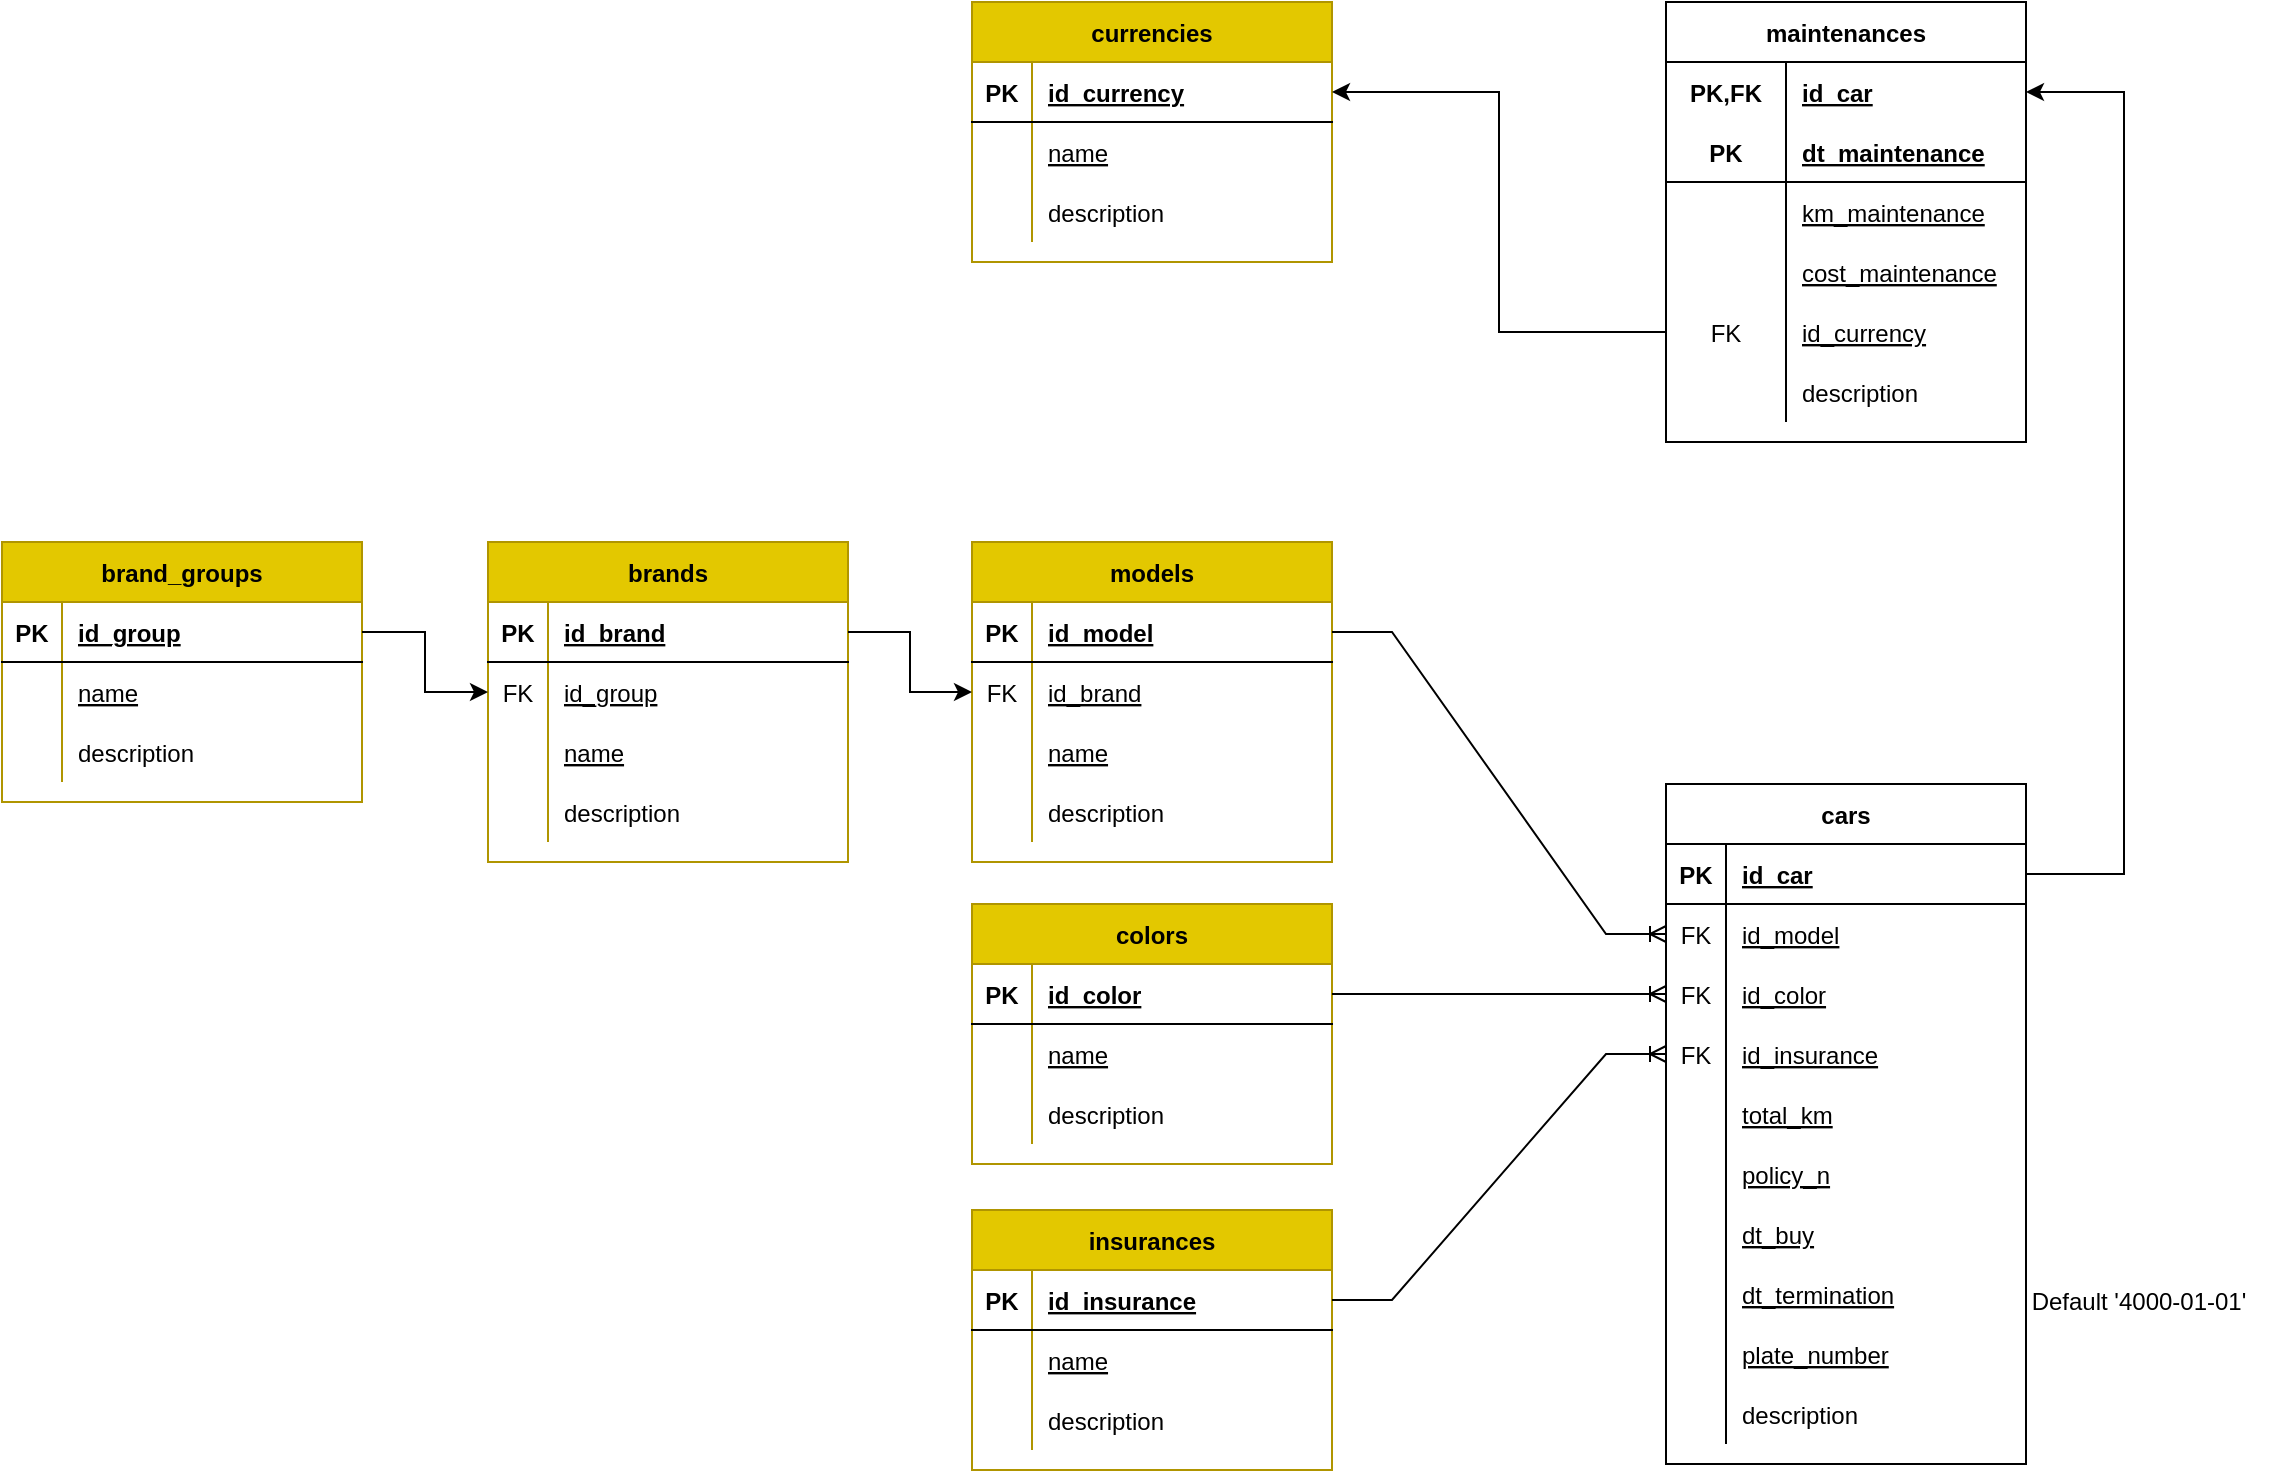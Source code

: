 <mxfile version="20.2.3" type="device"><diagram id="4A7PGfwTbkEQaKWBsUVO" name="Modelo"><mxGraphModel dx="1673" dy="1008" grid="0" gridSize="10" guides="1" tooltips="1" connect="1" arrows="1" fold="1" page="1" pageScale="1" pageWidth="1169" pageHeight="827" math="0" shadow="0"><root><mxCell id="0"/><mxCell id="1" parent="0"/><mxCell id="sowOtzahWn1_wITv8mcW-1" value="cars" style="shape=table;startSize=30;container=1;collapsible=1;childLayout=tableLayout;fixedRows=1;rowLines=0;fontStyle=1;align=center;resizeLast=1;" parent="1" vertex="1"><mxGeometry x="853" y="457" width="180" height="340" as="geometry"/></mxCell><mxCell id="sowOtzahWn1_wITv8mcW-2" value="" style="shape=tableRow;horizontal=0;startSize=0;swimlaneHead=0;swimlaneBody=0;fillColor=none;collapsible=0;dropTarget=0;points=[[0,0.5],[1,0.5]];portConstraint=eastwest;top=0;left=0;right=0;bottom=1;" parent="sowOtzahWn1_wITv8mcW-1" vertex="1"><mxGeometry y="30" width="180" height="30" as="geometry"/></mxCell><mxCell id="sowOtzahWn1_wITv8mcW-3" value="PK" style="shape=partialRectangle;connectable=0;fillColor=none;top=0;left=0;bottom=0;right=0;fontStyle=1;overflow=hidden;" parent="sowOtzahWn1_wITv8mcW-2" vertex="1"><mxGeometry width="30" height="30" as="geometry"><mxRectangle width="30" height="30" as="alternateBounds"/></mxGeometry></mxCell><mxCell id="sowOtzahWn1_wITv8mcW-4" value="id_car" style="shape=partialRectangle;connectable=0;fillColor=none;top=0;left=0;bottom=0;right=0;align=left;spacingLeft=6;fontStyle=5;overflow=hidden;" parent="sowOtzahWn1_wITv8mcW-2" vertex="1"><mxGeometry x="30" width="150" height="30" as="geometry"><mxRectangle width="150" height="30" as="alternateBounds"/></mxGeometry></mxCell><mxCell id="sowOtzahWn1_wITv8mcW-5" value="" style="shape=tableRow;horizontal=0;startSize=0;swimlaneHead=0;swimlaneBody=0;fillColor=none;collapsible=0;dropTarget=0;points=[[0,0.5],[1,0.5]];portConstraint=eastwest;top=0;left=0;right=0;bottom=0;" parent="sowOtzahWn1_wITv8mcW-1" vertex="1"><mxGeometry y="60" width="180" height="30" as="geometry"/></mxCell><mxCell id="sowOtzahWn1_wITv8mcW-6" value="FK" style="shape=partialRectangle;connectable=0;fillColor=none;top=0;left=0;bottom=0;right=0;editable=1;overflow=hidden;" parent="sowOtzahWn1_wITv8mcW-5" vertex="1"><mxGeometry width="30" height="30" as="geometry"><mxRectangle width="30" height="30" as="alternateBounds"/></mxGeometry></mxCell><mxCell id="sowOtzahWn1_wITv8mcW-7" value="id_model" style="shape=partialRectangle;connectable=0;fillColor=none;top=0;left=0;bottom=0;right=0;align=left;spacingLeft=6;overflow=hidden;fontStyle=4" parent="sowOtzahWn1_wITv8mcW-5" vertex="1"><mxGeometry x="30" width="150" height="30" as="geometry"><mxRectangle width="150" height="30" as="alternateBounds"/></mxGeometry></mxCell><mxCell id="sowOtzahWn1_wITv8mcW-14" value="" style="shape=tableRow;horizontal=0;startSize=0;swimlaneHead=0;swimlaneBody=0;fillColor=none;collapsible=0;dropTarget=0;points=[[0,0.5],[1,0.5]];portConstraint=eastwest;top=0;left=0;right=0;bottom=0;" parent="sowOtzahWn1_wITv8mcW-1" vertex="1"><mxGeometry y="90" width="180" height="30" as="geometry"/></mxCell><mxCell id="sowOtzahWn1_wITv8mcW-15" value="FK" style="shape=partialRectangle;connectable=0;fillColor=none;top=0;left=0;bottom=0;right=0;editable=1;overflow=hidden;" parent="sowOtzahWn1_wITv8mcW-14" vertex="1"><mxGeometry width="30" height="30" as="geometry"><mxRectangle width="30" height="30" as="alternateBounds"/></mxGeometry></mxCell><mxCell id="sowOtzahWn1_wITv8mcW-16" value="id_color" style="shape=partialRectangle;connectable=0;fillColor=none;top=0;left=0;bottom=0;right=0;align=left;spacingLeft=6;overflow=hidden;fontStyle=4" parent="sowOtzahWn1_wITv8mcW-14" vertex="1"><mxGeometry x="30" width="150" height="30" as="geometry"><mxRectangle width="150" height="30" as="alternateBounds"/></mxGeometry></mxCell><mxCell id="sowOtzahWn1_wITv8mcW-17" value="" style="shape=tableRow;horizontal=0;startSize=0;swimlaneHead=0;swimlaneBody=0;fillColor=none;collapsible=0;dropTarget=0;points=[[0,0.5],[1,0.5]];portConstraint=eastwest;top=0;left=0;right=0;bottom=0;" parent="sowOtzahWn1_wITv8mcW-1" vertex="1"><mxGeometry y="120" width="180" height="30" as="geometry"/></mxCell><mxCell id="sowOtzahWn1_wITv8mcW-18" value="FK" style="shape=partialRectangle;connectable=0;fillColor=none;top=0;left=0;bottom=0;right=0;editable=1;overflow=hidden;" parent="sowOtzahWn1_wITv8mcW-17" vertex="1"><mxGeometry width="30" height="30" as="geometry"><mxRectangle width="30" height="30" as="alternateBounds"/></mxGeometry></mxCell><mxCell id="sowOtzahWn1_wITv8mcW-19" value="id_insurance" style="shape=partialRectangle;connectable=0;fillColor=none;top=0;left=0;bottom=0;right=0;align=left;spacingLeft=6;overflow=hidden;fontStyle=4" parent="sowOtzahWn1_wITv8mcW-17" vertex="1"><mxGeometry x="30" width="150" height="30" as="geometry"><mxRectangle width="150" height="30" as="alternateBounds"/></mxGeometry></mxCell><mxCell id="sowOtzahWn1_wITv8mcW-20" value="" style="shape=tableRow;horizontal=0;startSize=0;swimlaneHead=0;swimlaneBody=0;fillColor=none;collapsible=0;dropTarget=0;points=[[0,0.5],[1,0.5]];portConstraint=eastwest;top=0;left=0;right=0;bottom=0;" parent="sowOtzahWn1_wITv8mcW-1" vertex="1"><mxGeometry y="150" width="180" height="30" as="geometry"/></mxCell><mxCell id="sowOtzahWn1_wITv8mcW-21" value="" style="shape=partialRectangle;connectable=0;fillColor=none;top=0;left=0;bottom=0;right=0;editable=1;overflow=hidden;" parent="sowOtzahWn1_wITv8mcW-20" vertex="1"><mxGeometry width="30" height="30" as="geometry"><mxRectangle width="30" height="30" as="alternateBounds"/></mxGeometry></mxCell><mxCell id="sowOtzahWn1_wITv8mcW-22" value="total_km" style="shape=partialRectangle;connectable=0;fillColor=none;top=0;left=0;bottom=0;right=0;align=left;spacingLeft=6;overflow=hidden;fontStyle=4" parent="sowOtzahWn1_wITv8mcW-20" vertex="1"><mxGeometry x="30" width="150" height="30" as="geometry"><mxRectangle width="150" height="30" as="alternateBounds"/></mxGeometry></mxCell><mxCell id="sowOtzahWn1_wITv8mcW-23" value="" style="shape=tableRow;horizontal=0;startSize=0;swimlaneHead=0;swimlaneBody=0;fillColor=none;collapsible=0;dropTarget=0;points=[[0,0.5],[1,0.5]];portConstraint=eastwest;top=0;left=0;right=0;bottom=0;" parent="sowOtzahWn1_wITv8mcW-1" vertex="1"><mxGeometry y="180" width="180" height="30" as="geometry"/></mxCell><mxCell id="sowOtzahWn1_wITv8mcW-24" value="" style="shape=partialRectangle;connectable=0;fillColor=none;top=0;left=0;bottom=0;right=0;editable=1;overflow=hidden;" parent="sowOtzahWn1_wITv8mcW-23" vertex="1"><mxGeometry width="30" height="30" as="geometry"><mxRectangle width="30" height="30" as="alternateBounds"/></mxGeometry></mxCell><mxCell id="sowOtzahWn1_wITv8mcW-25" value="policy_n" style="shape=partialRectangle;connectable=0;fillColor=none;top=0;left=0;bottom=0;right=0;align=left;spacingLeft=6;overflow=hidden;fontStyle=4" parent="sowOtzahWn1_wITv8mcW-23" vertex="1"><mxGeometry x="30" width="150" height="30" as="geometry"><mxRectangle width="150" height="30" as="alternateBounds"/></mxGeometry></mxCell><mxCell id="sowOtzahWn1_wITv8mcW-26" value="" style="shape=tableRow;horizontal=0;startSize=0;swimlaneHead=0;swimlaneBody=0;fillColor=none;collapsible=0;dropTarget=0;points=[[0,0.5],[1,0.5]];portConstraint=eastwest;top=0;left=0;right=0;bottom=0;" parent="sowOtzahWn1_wITv8mcW-1" vertex="1"><mxGeometry y="210" width="180" height="30" as="geometry"/></mxCell><mxCell id="sowOtzahWn1_wITv8mcW-27" value="" style="shape=partialRectangle;connectable=0;fillColor=none;top=0;left=0;bottom=0;right=0;editable=1;overflow=hidden;" parent="sowOtzahWn1_wITv8mcW-26" vertex="1"><mxGeometry width="30" height="30" as="geometry"><mxRectangle width="30" height="30" as="alternateBounds"/></mxGeometry></mxCell><mxCell id="sowOtzahWn1_wITv8mcW-28" value="dt_buy" style="shape=partialRectangle;connectable=0;fillColor=none;top=0;left=0;bottom=0;right=0;align=left;spacingLeft=6;overflow=hidden;fontStyle=4" parent="sowOtzahWn1_wITv8mcW-26" vertex="1"><mxGeometry x="30" width="150" height="30" as="geometry"><mxRectangle width="150" height="30" as="alternateBounds"/></mxGeometry></mxCell><mxCell id="YdegD7VFTpgvnM3JwXAR-11" value="" style="shape=tableRow;horizontal=0;startSize=0;swimlaneHead=0;swimlaneBody=0;fillColor=none;collapsible=0;dropTarget=0;points=[[0,0.5],[1,0.5]];portConstraint=eastwest;top=0;left=0;right=0;bottom=0;" parent="sowOtzahWn1_wITv8mcW-1" vertex="1"><mxGeometry y="240" width="180" height="30" as="geometry"/></mxCell><mxCell id="YdegD7VFTpgvnM3JwXAR-12" value="" style="shape=partialRectangle;connectable=0;fillColor=none;top=0;left=0;bottom=0;right=0;editable=1;overflow=hidden;" parent="YdegD7VFTpgvnM3JwXAR-11" vertex="1"><mxGeometry width="30" height="30" as="geometry"><mxRectangle width="30" height="30" as="alternateBounds"/></mxGeometry></mxCell><mxCell id="YdegD7VFTpgvnM3JwXAR-13" value="dt_termination" style="shape=partialRectangle;connectable=0;fillColor=none;top=0;left=0;bottom=0;right=0;align=left;spacingLeft=6;overflow=hidden;fontStyle=4" parent="YdegD7VFTpgvnM3JwXAR-11" vertex="1"><mxGeometry x="30" width="150" height="30" as="geometry"><mxRectangle width="150" height="30" as="alternateBounds"/></mxGeometry></mxCell><mxCell id="YdegD7VFTpgvnM3JwXAR-15" value="" style="shape=tableRow;horizontal=0;startSize=0;swimlaneHead=0;swimlaneBody=0;fillColor=none;collapsible=0;dropTarget=0;points=[[0,0.5],[1,0.5]];portConstraint=eastwest;top=0;left=0;right=0;bottom=0;" parent="sowOtzahWn1_wITv8mcW-1" vertex="1"><mxGeometry y="270" width="180" height="30" as="geometry"/></mxCell><mxCell id="YdegD7VFTpgvnM3JwXAR-16" value="" style="shape=partialRectangle;connectable=0;fillColor=none;top=0;left=0;bottom=0;right=0;editable=1;overflow=hidden;" parent="YdegD7VFTpgvnM3JwXAR-15" vertex="1"><mxGeometry width="30" height="30" as="geometry"><mxRectangle width="30" height="30" as="alternateBounds"/></mxGeometry></mxCell><mxCell id="YdegD7VFTpgvnM3JwXAR-17" value="plate_number" style="shape=partialRectangle;connectable=0;fillColor=none;top=0;left=0;bottom=0;right=0;align=left;spacingLeft=6;overflow=hidden;fontStyle=4" parent="YdegD7VFTpgvnM3JwXAR-15" vertex="1"><mxGeometry x="30" width="150" height="30" as="geometry"><mxRectangle width="150" height="30" as="alternateBounds"/></mxGeometry></mxCell><mxCell id="sowOtzahWn1_wITv8mcW-29" value="" style="shape=tableRow;horizontal=0;startSize=0;swimlaneHead=0;swimlaneBody=0;fillColor=none;collapsible=0;dropTarget=0;points=[[0,0.5],[1,0.5]];portConstraint=eastwest;top=0;left=0;right=0;bottom=0;" parent="sowOtzahWn1_wITv8mcW-1" vertex="1"><mxGeometry y="300" width="180" height="30" as="geometry"/></mxCell><mxCell id="sowOtzahWn1_wITv8mcW-30" value="" style="shape=partialRectangle;connectable=0;fillColor=none;top=0;left=0;bottom=0;right=0;editable=1;overflow=hidden;" parent="sowOtzahWn1_wITv8mcW-29" vertex="1"><mxGeometry width="30" height="30" as="geometry"><mxRectangle width="30" height="30" as="alternateBounds"/></mxGeometry></mxCell><mxCell id="sowOtzahWn1_wITv8mcW-31" value="description" style="shape=partialRectangle;connectable=0;fillColor=none;top=0;left=0;bottom=0;right=0;align=left;spacingLeft=6;overflow=hidden;fontStyle=0" parent="sowOtzahWn1_wITv8mcW-29" vertex="1"><mxGeometry x="30" width="150" height="30" as="geometry"><mxRectangle width="150" height="30" as="alternateBounds"/></mxGeometry></mxCell><mxCell id="sowOtzahWn1_wITv8mcW-32" value="models" style="shape=table;startSize=30;container=1;collapsible=1;childLayout=tableLayout;fixedRows=1;rowLines=0;fontStyle=1;align=center;resizeLast=1;fillColor=#e3c800;fontColor=#000000;strokeColor=#B09500;" parent="1" vertex="1"><mxGeometry x="506" y="336" width="180" height="160" as="geometry"/></mxCell><mxCell id="sowOtzahWn1_wITv8mcW-33" value="" style="shape=tableRow;horizontal=0;startSize=0;swimlaneHead=0;swimlaneBody=0;fillColor=none;collapsible=0;dropTarget=0;points=[[0,0.5],[1,0.5]];portConstraint=eastwest;top=0;left=0;right=0;bottom=1;" parent="sowOtzahWn1_wITv8mcW-32" vertex="1"><mxGeometry y="30" width="180" height="30" as="geometry"/></mxCell><mxCell id="sowOtzahWn1_wITv8mcW-34" value="PK" style="shape=partialRectangle;connectable=0;fillColor=none;top=0;left=0;bottom=0;right=0;fontStyle=1;overflow=hidden;" parent="sowOtzahWn1_wITv8mcW-33" vertex="1"><mxGeometry width="30" height="30" as="geometry"><mxRectangle width="30" height="30" as="alternateBounds"/></mxGeometry></mxCell><mxCell id="sowOtzahWn1_wITv8mcW-35" value="id_model" style="shape=partialRectangle;connectable=0;fillColor=none;top=0;left=0;bottom=0;right=0;align=left;spacingLeft=6;fontStyle=5;overflow=hidden;" parent="sowOtzahWn1_wITv8mcW-33" vertex="1"><mxGeometry x="30" width="150" height="30" as="geometry"><mxRectangle width="150" height="30" as="alternateBounds"/></mxGeometry></mxCell><mxCell id="sowOtzahWn1_wITv8mcW-36" value="" style="shape=tableRow;horizontal=0;startSize=0;swimlaneHead=0;swimlaneBody=0;fillColor=none;collapsible=0;dropTarget=0;points=[[0,0.5],[1,0.5]];portConstraint=eastwest;top=0;left=0;right=0;bottom=0;" parent="sowOtzahWn1_wITv8mcW-32" vertex="1"><mxGeometry y="60" width="180" height="30" as="geometry"/></mxCell><mxCell id="sowOtzahWn1_wITv8mcW-37" value="FK" style="shape=partialRectangle;connectable=0;fillColor=none;top=0;left=0;bottom=0;right=0;editable=1;overflow=hidden;" parent="sowOtzahWn1_wITv8mcW-36" vertex="1"><mxGeometry width="30" height="30" as="geometry"><mxRectangle width="30" height="30" as="alternateBounds"/></mxGeometry></mxCell><mxCell id="sowOtzahWn1_wITv8mcW-38" value="id_brand" style="shape=partialRectangle;connectable=0;fillColor=none;top=0;left=0;bottom=0;right=0;align=left;spacingLeft=6;overflow=hidden;fontStyle=4" parent="sowOtzahWn1_wITv8mcW-36" vertex="1"><mxGeometry x="30" width="150" height="30" as="geometry"><mxRectangle width="150" height="30" as="alternateBounds"/></mxGeometry></mxCell><mxCell id="sowOtzahWn1_wITv8mcW-118" value="" style="shape=tableRow;horizontal=0;startSize=0;swimlaneHead=0;swimlaneBody=0;fillColor=none;collapsible=0;dropTarget=0;points=[[0,0.5],[1,0.5]];portConstraint=eastwest;top=0;left=0;right=0;bottom=0;" parent="sowOtzahWn1_wITv8mcW-32" vertex="1"><mxGeometry y="90" width="180" height="30" as="geometry"/></mxCell><mxCell id="sowOtzahWn1_wITv8mcW-119" value="" style="shape=partialRectangle;connectable=0;fillColor=none;top=0;left=0;bottom=0;right=0;editable=1;overflow=hidden;" parent="sowOtzahWn1_wITv8mcW-118" vertex="1"><mxGeometry width="30" height="30" as="geometry"><mxRectangle width="30" height="30" as="alternateBounds"/></mxGeometry></mxCell><mxCell id="sowOtzahWn1_wITv8mcW-120" value="name" style="shape=partialRectangle;connectable=0;fillColor=none;top=0;left=0;bottom=0;right=0;align=left;spacingLeft=6;overflow=hidden;fontStyle=4" parent="sowOtzahWn1_wITv8mcW-118" vertex="1"><mxGeometry x="30" width="150" height="30" as="geometry"><mxRectangle width="150" height="30" as="alternateBounds"/></mxGeometry></mxCell><mxCell id="sowOtzahWn1_wITv8mcW-39" value="" style="shape=tableRow;horizontal=0;startSize=0;swimlaneHead=0;swimlaneBody=0;fillColor=none;collapsible=0;dropTarget=0;points=[[0,0.5],[1,0.5]];portConstraint=eastwest;top=0;left=0;right=0;bottom=0;" parent="sowOtzahWn1_wITv8mcW-32" vertex="1"><mxGeometry y="120" width="180" height="30" as="geometry"/></mxCell><mxCell id="sowOtzahWn1_wITv8mcW-40" value="" style="shape=partialRectangle;connectable=0;fillColor=none;top=0;left=0;bottom=0;right=0;editable=1;overflow=hidden;" parent="sowOtzahWn1_wITv8mcW-39" vertex="1"><mxGeometry width="30" height="30" as="geometry"><mxRectangle width="30" height="30" as="alternateBounds"/></mxGeometry></mxCell><mxCell id="sowOtzahWn1_wITv8mcW-41" value="description" style="shape=partialRectangle;connectable=0;fillColor=none;top=0;left=0;bottom=0;right=0;align=left;spacingLeft=6;overflow=hidden;" parent="sowOtzahWn1_wITv8mcW-39" vertex="1"><mxGeometry x="30" width="150" height="30" as="geometry"><mxRectangle width="150" height="30" as="alternateBounds"/></mxGeometry></mxCell><mxCell id="sowOtzahWn1_wITv8mcW-42" value="" style="edgeStyle=entityRelationEdgeStyle;fontSize=12;html=1;endArrow=ERoneToMany;rounded=0;exitX=1;exitY=0.5;exitDx=0;exitDy=0;entryX=0;entryY=0.5;entryDx=0;entryDy=0;" parent="1" source="sowOtzahWn1_wITv8mcW-33" target="sowOtzahWn1_wITv8mcW-5" edge="1"><mxGeometry width="100" height="100" relative="1" as="geometry"><mxPoint x="924" y="777" as="sourcePoint"/><mxPoint x="1024" y="677" as="targetPoint"/></mxGeometry></mxCell><mxCell id="sowOtzahWn1_wITv8mcW-43" value="brands" style="shape=table;startSize=30;container=1;collapsible=1;childLayout=tableLayout;fixedRows=1;rowLines=0;fontStyle=1;align=center;resizeLast=1;fillColor=#e3c800;fontColor=#000000;strokeColor=#B09500;" parent="1" vertex="1"><mxGeometry x="264" y="336" width="180" height="160" as="geometry"/></mxCell><mxCell id="sowOtzahWn1_wITv8mcW-44" value="" style="shape=tableRow;horizontal=0;startSize=0;swimlaneHead=0;swimlaneBody=0;fillColor=none;collapsible=0;dropTarget=0;points=[[0,0.5],[1,0.5]];portConstraint=eastwest;top=0;left=0;right=0;bottom=1;" parent="sowOtzahWn1_wITv8mcW-43" vertex="1"><mxGeometry y="30" width="180" height="30" as="geometry"/></mxCell><mxCell id="sowOtzahWn1_wITv8mcW-45" value="PK" style="shape=partialRectangle;connectable=0;fillColor=none;top=0;left=0;bottom=0;right=0;fontStyle=1;overflow=hidden;" parent="sowOtzahWn1_wITv8mcW-44" vertex="1"><mxGeometry width="30" height="30" as="geometry"><mxRectangle width="30" height="30" as="alternateBounds"/></mxGeometry></mxCell><mxCell id="sowOtzahWn1_wITv8mcW-46" value="id_brand" style="shape=partialRectangle;connectable=0;fillColor=none;top=0;left=0;bottom=0;right=0;align=left;spacingLeft=6;fontStyle=5;overflow=hidden;" parent="sowOtzahWn1_wITv8mcW-44" vertex="1"><mxGeometry x="30" width="150" height="30" as="geometry"><mxRectangle width="150" height="30" as="alternateBounds"/></mxGeometry></mxCell><mxCell id="sowOtzahWn1_wITv8mcW-47" value="" style="shape=tableRow;horizontal=0;startSize=0;swimlaneHead=0;swimlaneBody=0;fillColor=none;collapsible=0;dropTarget=0;points=[[0,0.5],[1,0.5]];portConstraint=eastwest;top=0;left=0;right=0;bottom=0;" parent="sowOtzahWn1_wITv8mcW-43" vertex="1"><mxGeometry y="60" width="180" height="30" as="geometry"/></mxCell><mxCell id="sowOtzahWn1_wITv8mcW-48" value="FK" style="shape=partialRectangle;connectable=0;fillColor=none;top=0;left=0;bottom=0;right=0;editable=1;overflow=hidden;" parent="sowOtzahWn1_wITv8mcW-47" vertex="1"><mxGeometry width="30" height="30" as="geometry"><mxRectangle width="30" height="30" as="alternateBounds"/></mxGeometry></mxCell><mxCell id="sowOtzahWn1_wITv8mcW-49" value="id_group" style="shape=partialRectangle;connectable=0;fillColor=none;top=0;left=0;bottom=0;right=0;align=left;spacingLeft=6;overflow=hidden;fontStyle=4" parent="sowOtzahWn1_wITv8mcW-47" vertex="1"><mxGeometry x="30" width="150" height="30" as="geometry"><mxRectangle width="150" height="30" as="alternateBounds"/></mxGeometry></mxCell><mxCell id="sowOtzahWn1_wITv8mcW-122" value="" style="shape=tableRow;horizontal=0;startSize=0;swimlaneHead=0;swimlaneBody=0;fillColor=none;collapsible=0;dropTarget=0;points=[[0,0.5],[1,0.5]];portConstraint=eastwest;top=0;left=0;right=0;bottom=0;" parent="sowOtzahWn1_wITv8mcW-43" vertex="1"><mxGeometry y="90" width="180" height="30" as="geometry"/></mxCell><mxCell id="sowOtzahWn1_wITv8mcW-123" value="" style="shape=partialRectangle;connectable=0;fillColor=none;top=0;left=0;bottom=0;right=0;editable=1;overflow=hidden;" parent="sowOtzahWn1_wITv8mcW-122" vertex="1"><mxGeometry width="30" height="30" as="geometry"><mxRectangle width="30" height="30" as="alternateBounds"/></mxGeometry></mxCell><mxCell id="sowOtzahWn1_wITv8mcW-124" value="name" style="shape=partialRectangle;connectable=0;fillColor=none;top=0;left=0;bottom=0;right=0;align=left;spacingLeft=6;overflow=hidden;fontStyle=4" parent="sowOtzahWn1_wITv8mcW-122" vertex="1"><mxGeometry x="30" width="150" height="30" as="geometry"><mxRectangle width="150" height="30" as="alternateBounds"/></mxGeometry></mxCell><mxCell id="sowOtzahWn1_wITv8mcW-50" value="" style="shape=tableRow;horizontal=0;startSize=0;swimlaneHead=0;swimlaneBody=0;fillColor=none;collapsible=0;dropTarget=0;points=[[0,0.5],[1,0.5]];portConstraint=eastwest;top=0;left=0;right=0;bottom=0;" parent="sowOtzahWn1_wITv8mcW-43" vertex="1"><mxGeometry y="120" width="180" height="30" as="geometry"/></mxCell><mxCell id="sowOtzahWn1_wITv8mcW-51" value="" style="shape=partialRectangle;connectable=0;fillColor=none;top=0;left=0;bottom=0;right=0;editable=1;overflow=hidden;" parent="sowOtzahWn1_wITv8mcW-50" vertex="1"><mxGeometry width="30" height="30" as="geometry"><mxRectangle width="30" height="30" as="alternateBounds"/></mxGeometry></mxCell><mxCell id="sowOtzahWn1_wITv8mcW-52" value="description" style="shape=partialRectangle;connectable=0;fillColor=none;top=0;left=0;bottom=0;right=0;align=left;spacingLeft=6;overflow=hidden;" parent="sowOtzahWn1_wITv8mcW-50" vertex="1"><mxGeometry x="30" width="150" height="30" as="geometry"><mxRectangle width="150" height="30" as="alternateBounds"/></mxGeometry></mxCell><mxCell id="sowOtzahWn1_wITv8mcW-53" value="brand_groups" style="shape=table;startSize=30;container=1;collapsible=1;childLayout=tableLayout;fixedRows=1;rowLines=0;fontStyle=1;align=center;resizeLast=1;fillColor=#e3c800;fontColor=#000000;strokeColor=#B09500;" parent="1" vertex="1"><mxGeometry x="21" y="336" width="180" height="130" as="geometry"/></mxCell><mxCell id="sowOtzahWn1_wITv8mcW-54" value="" style="shape=tableRow;horizontal=0;startSize=0;swimlaneHead=0;swimlaneBody=0;fillColor=none;collapsible=0;dropTarget=0;points=[[0,0.5],[1,0.5]];portConstraint=eastwest;top=0;left=0;right=0;bottom=1;" parent="sowOtzahWn1_wITv8mcW-53" vertex="1"><mxGeometry y="30" width="180" height="30" as="geometry"/></mxCell><mxCell id="sowOtzahWn1_wITv8mcW-55" value="PK" style="shape=partialRectangle;connectable=0;fillColor=none;top=0;left=0;bottom=0;right=0;fontStyle=1;overflow=hidden;" parent="sowOtzahWn1_wITv8mcW-54" vertex="1"><mxGeometry width="30" height="30" as="geometry"><mxRectangle width="30" height="30" as="alternateBounds"/></mxGeometry></mxCell><mxCell id="sowOtzahWn1_wITv8mcW-56" value="id_group" style="shape=partialRectangle;connectable=0;fillColor=none;top=0;left=0;bottom=0;right=0;align=left;spacingLeft=6;fontStyle=5;overflow=hidden;" parent="sowOtzahWn1_wITv8mcW-54" vertex="1"><mxGeometry x="30" width="150" height="30" as="geometry"><mxRectangle width="150" height="30" as="alternateBounds"/></mxGeometry></mxCell><mxCell id="sowOtzahWn1_wITv8mcW-57" value="" style="shape=tableRow;horizontal=0;startSize=0;swimlaneHead=0;swimlaneBody=0;fillColor=none;collapsible=0;dropTarget=0;points=[[0,0.5],[1,0.5]];portConstraint=eastwest;top=0;left=0;right=0;bottom=0;" parent="sowOtzahWn1_wITv8mcW-53" vertex="1"><mxGeometry y="60" width="180" height="30" as="geometry"/></mxCell><mxCell id="sowOtzahWn1_wITv8mcW-58" value="" style="shape=partialRectangle;connectable=0;fillColor=none;top=0;left=0;bottom=0;right=0;editable=1;overflow=hidden;" parent="sowOtzahWn1_wITv8mcW-57" vertex="1"><mxGeometry width="30" height="30" as="geometry"><mxRectangle width="30" height="30" as="alternateBounds"/></mxGeometry></mxCell><mxCell id="sowOtzahWn1_wITv8mcW-59" value="name" style="shape=partialRectangle;connectable=0;fillColor=none;top=0;left=0;bottom=0;right=0;align=left;spacingLeft=6;overflow=hidden;fontStyle=4" parent="sowOtzahWn1_wITv8mcW-57" vertex="1"><mxGeometry x="30" width="150" height="30" as="geometry"><mxRectangle width="150" height="30" as="alternateBounds"/></mxGeometry></mxCell><mxCell id="sowOtzahWn1_wITv8mcW-60" value="" style="shape=tableRow;horizontal=0;startSize=0;swimlaneHead=0;swimlaneBody=0;fillColor=none;collapsible=0;dropTarget=0;points=[[0,0.5],[1,0.5]];portConstraint=eastwest;top=0;left=0;right=0;bottom=0;" parent="sowOtzahWn1_wITv8mcW-53" vertex="1"><mxGeometry y="90" width="180" height="30" as="geometry"/></mxCell><mxCell id="sowOtzahWn1_wITv8mcW-61" value="" style="shape=partialRectangle;connectable=0;fillColor=none;top=0;left=0;bottom=0;right=0;editable=1;overflow=hidden;" parent="sowOtzahWn1_wITv8mcW-60" vertex="1"><mxGeometry width="30" height="30" as="geometry"><mxRectangle width="30" height="30" as="alternateBounds"/></mxGeometry></mxCell><mxCell id="sowOtzahWn1_wITv8mcW-62" value="description" style="shape=partialRectangle;connectable=0;fillColor=none;top=0;left=0;bottom=0;right=0;align=left;spacingLeft=6;overflow=hidden;" parent="sowOtzahWn1_wITv8mcW-60" vertex="1"><mxGeometry x="30" width="150" height="30" as="geometry"><mxRectangle width="150" height="30" as="alternateBounds"/></mxGeometry></mxCell><mxCell id="sowOtzahWn1_wITv8mcW-63" value="colors" style="shape=table;startSize=30;container=1;collapsible=1;childLayout=tableLayout;fixedRows=1;rowLines=0;fontStyle=1;align=center;resizeLast=1;fillColor=#e3c800;fontColor=#000000;strokeColor=#B09500;" parent="1" vertex="1"><mxGeometry x="506" y="517" width="180" height="130" as="geometry"/></mxCell><mxCell id="sowOtzahWn1_wITv8mcW-64" value="" style="shape=tableRow;horizontal=0;startSize=0;swimlaneHead=0;swimlaneBody=0;fillColor=none;collapsible=0;dropTarget=0;points=[[0,0.5],[1,0.5]];portConstraint=eastwest;top=0;left=0;right=0;bottom=1;" parent="sowOtzahWn1_wITv8mcW-63" vertex="1"><mxGeometry y="30" width="180" height="30" as="geometry"/></mxCell><mxCell id="sowOtzahWn1_wITv8mcW-65" value="PK" style="shape=partialRectangle;connectable=0;fillColor=none;top=0;left=0;bottom=0;right=0;fontStyle=1;overflow=hidden;" parent="sowOtzahWn1_wITv8mcW-64" vertex="1"><mxGeometry width="30" height="30" as="geometry"><mxRectangle width="30" height="30" as="alternateBounds"/></mxGeometry></mxCell><mxCell id="sowOtzahWn1_wITv8mcW-66" value="id_color" style="shape=partialRectangle;connectable=0;fillColor=none;top=0;left=0;bottom=0;right=0;align=left;spacingLeft=6;fontStyle=5;overflow=hidden;" parent="sowOtzahWn1_wITv8mcW-64" vertex="1"><mxGeometry x="30" width="150" height="30" as="geometry"><mxRectangle width="150" height="30" as="alternateBounds"/></mxGeometry></mxCell><mxCell id="sowOtzahWn1_wITv8mcW-67" value="" style="shape=tableRow;horizontal=0;startSize=0;swimlaneHead=0;swimlaneBody=0;fillColor=none;collapsible=0;dropTarget=0;points=[[0,0.5],[1,0.5]];portConstraint=eastwest;top=0;left=0;right=0;bottom=0;" parent="sowOtzahWn1_wITv8mcW-63" vertex="1"><mxGeometry y="60" width="180" height="30" as="geometry"/></mxCell><mxCell id="sowOtzahWn1_wITv8mcW-68" value="" style="shape=partialRectangle;connectable=0;fillColor=none;top=0;left=0;bottom=0;right=0;editable=1;overflow=hidden;" parent="sowOtzahWn1_wITv8mcW-67" vertex="1"><mxGeometry width="30" height="30" as="geometry"><mxRectangle width="30" height="30" as="alternateBounds"/></mxGeometry></mxCell><mxCell id="sowOtzahWn1_wITv8mcW-69" value="name" style="shape=partialRectangle;connectable=0;fillColor=none;top=0;left=0;bottom=0;right=0;align=left;spacingLeft=6;overflow=hidden;fontStyle=4" parent="sowOtzahWn1_wITv8mcW-67" vertex="1"><mxGeometry x="30" width="150" height="30" as="geometry"><mxRectangle width="150" height="30" as="alternateBounds"/></mxGeometry></mxCell><mxCell id="sowOtzahWn1_wITv8mcW-70" value="" style="shape=tableRow;horizontal=0;startSize=0;swimlaneHead=0;swimlaneBody=0;fillColor=none;collapsible=0;dropTarget=0;points=[[0,0.5],[1,0.5]];portConstraint=eastwest;top=0;left=0;right=0;bottom=0;" parent="sowOtzahWn1_wITv8mcW-63" vertex="1"><mxGeometry y="90" width="180" height="30" as="geometry"/></mxCell><mxCell id="sowOtzahWn1_wITv8mcW-71" value="" style="shape=partialRectangle;connectable=0;fillColor=none;top=0;left=0;bottom=0;right=0;editable=1;overflow=hidden;" parent="sowOtzahWn1_wITv8mcW-70" vertex="1"><mxGeometry width="30" height="30" as="geometry"><mxRectangle width="30" height="30" as="alternateBounds"/></mxGeometry></mxCell><mxCell id="sowOtzahWn1_wITv8mcW-72" value="description" style="shape=partialRectangle;connectable=0;fillColor=none;top=0;left=0;bottom=0;right=0;align=left;spacingLeft=6;overflow=hidden;" parent="sowOtzahWn1_wITv8mcW-70" vertex="1"><mxGeometry x="30" width="150" height="30" as="geometry"><mxRectangle width="150" height="30" as="alternateBounds"/></mxGeometry></mxCell><mxCell id="sowOtzahWn1_wITv8mcW-73" value="insurances" style="shape=table;startSize=30;container=1;collapsible=1;childLayout=tableLayout;fixedRows=1;rowLines=0;fontStyle=1;align=center;resizeLast=1;fillColor=#e3c800;fontColor=#000000;strokeColor=#B09500;" parent="1" vertex="1"><mxGeometry x="506" y="670" width="180" height="130" as="geometry"/></mxCell><mxCell id="sowOtzahWn1_wITv8mcW-74" value="" style="shape=tableRow;horizontal=0;startSize=0;swimlaneHead=0;swimlaneBody=0;fillColor=none;collapsible=0;dropTarget=0;points=[[0,0.5],[1,0.5]];portConstraint=eastwest;top=0;left=0;right=0;bottom=1;" parent="sowOtzahWn1_wITv8mcW-73" vertex="1"><mxGeometry y="30" width="180" height="30" as="geometry"/></mxCell><mxCell id="sowOtzahWn1_wITv8mcW-75" value="PK" style="shape=partialRectangle;connectable=0;fillColor=none;top=0;left=0;bottom=0;right=0;fontStyle=1;overflow=hidden;" parent="sowOtzahWn1_wITv8mcW-74" vertex="1"><mxGeometry width="30" height="30" as="geometry"><mxRectangle width="30" height="30" as="alternateBounds"/></mxGeometry></mxCell><mxCell id="sowOtzahWn1_wITv8mcW-76" value="id_insurance" style="shape=partialRectangle;connectable=0;fillColor=none;top=0;left=0;bottom=0;right=0;align=left;spacingLeft=6;fontStyle=5;overflow=hidden;" parent="sowOtzahWn1_wITv8mcW-74" vertex="1"><mxGeometry x="30" width="150" height="30" as="geometry"><mxRectangle width="150" height="30" as="alternateBounds"/></mxGeometry></mxCell><mxCell id="sowOtzahWn1_wITv8mcW-77" value="" style="shape=tableRow;horizontal=0;startSize=0;swimlaneHead=0;swimlaneBody=0;fillColor=none;collapsible=0;dropTarget=0;points=[[0,0.5],[1,0.5]];portConstraint=eastwest;top=0;left=0;right=0;bottom=0;" parent="sowOtzahWn1_wITv8mcW-73" vertex="1"><mxGeometry y="60" width="180" height="30" as="geometry"/></mxCell><mxCell id="sowOtzahWn1_wITv8mcW-78" value="" style="shape=partialRectangle;connectable=0;fillColor=none;top=0;left=0;bottom=0;right=0;editable=1;overflow=hidden;" parent="sowOtzahWn1_wITv8mcW-77" vertex="1"><mxGeometry width="30" height="30" as="geometry"><mxRectangle width="30" height="30" as="alternateBounds"/></mxGeometry></mxCell><mxCell id="sowOtzahWn1_wITv8mcW-79" value="name" style="shape=partialRectangle;connectable=0;fillColor=none;top=0;left=0;bottom=0;right=0;align=left;spacingLeft=6;overflow=hidden;fontStyle=4" parent="sowOtzahWn1_wITv8mcW-77" vertex="1"><mxGeometry x="30" width="150" height="30" as="geometry"><mxRectangle width="150" height="30" as="alternateBounds"/></mxGeometry></mxCell><mxCell id="sowOtzahWn1_wITv8mcW-80" value="" style="shape=tableRow;horizontal=0;startSize=0;swimlaneHead=0;swimlaneBody=0;fillColor=none;collapsible=0;dropTarget=0;points=[[0,0.5],[1,0.5]];portConstraint=eastwest;top=0;left=0;right=0;bottom=0;" parent="sowOtzahWn1_wITv8mcW-73" vertex="1"><mxGeometry y="90" width="180" height="30" as="geometry"/></mxCell><mxCell id="sowOtzahWn1_wITv8mcW-81" value="" style="shape=partialRectangle;connectable=0;fillColor=none;top=0;left=0;bottom=0;right=0;editable=1;overflow=hidden;" parent="sowOtzahWn1_wITv8mcW-80" vertex="1"><mxGeometry width="30" height="30" as="geometry"><mxRectangle width="30" height="30" as="alternateBounds"/></mxGeometry></mxCell><mxCell id="sowOtzahWn1_wITv8mcW-82" value="description" style="shape=partialRectangle;connectable=0;fillColor=none;top=0;left=0;bottom=0;right=0;align=left;spacingLeft=6;overflow=hidden;" parent="sowOtzahWn1_wITv8mcW-80" vertex="1"><mxGeometry x="30" width="150" height="30" as="geometry"><mxRectangle width="150" height="30" as="alternateBounds"/></mxGeometry></mxCell><mxCell id="sowOtzahWn1_wITv8mcW-85" value="" style="edgeStyle=entityRelationEdgeStyle;fontSize=12;html=1;endArrow=ERoneToMany;rounded=0;exitX=1;exitY=0.5;exitDx=0;exitDy=0;entryX=0;entryY=0.5;entryDx=0;entryDy=0;" parent="1" source="sowOtzahWn1_wITv8mcW-64" target="sowOtzahWn1_wITv8mcW-14" edge="1"><mxGeometry width="100" height="100" relative="1" as="geometry"><mxPoint x="674" y="562" as="sourcePoint"/><mxPoint x="884" y="562" as="targetPoint"/></mxGeometry></mxCell><mxCell id="sowOtzahWn1_wITv8mcW-86" value="" style="edgeStyle=entityRelationEdgeStyle;fontSize=12;html=1;endArrow=ERoneToMany;rounded=0;exitX=1;exitY=0.5;exitDx=0;exitDy=0;entryX=0;entryY=0.5;entryDx=0;entryDy=0;" parent="1" source="sowOtzahWn1_wITv8mcW-74" target="sowOtzahWn1_wITv8mcW-17" edge="1"><mxGeometry width="100" height="100" relative="1" as="geometry"><mxPoint x="684" y="572" as="sourcePoint"/><mxPoint x="894" y="572" as="targetPoint"/></mxGeometry></mxCell><mxCell id="sowOtzahWn1_wITv8mcW-87" value="maintenances" style="shape=table;startSize=30;container=1;collapsible=1;childLayout=tableLayout;fixedRows=1;rowLines=0;fontStyle=1;align=center;resizeLast=1;" parent="1" vertex="1"><mxGeometry x="853" y="66" width="180" height="220" as="geometry"/></mxCell><mxCell id="sowOtzahWn1_wITv8mcW-88" value="" style="shape=tableRow;horizontal=0;startSize=0;swimlaneHead=0;swimlaneBody=0;fillColor=none;collapsible=0;dropTarget=0;points=[[0,0.5],[1,0.5]];portConstraint=eastwest;top=0;left=0;right=0;bottom=0;" parent="sowOtzahWn1_wITv8mcW-87" vertex="1"><mxGeometry y="30" width="180" height="30" as="geometry"/></mxCell><mxCell id="sowOtzahWn1_wITv8mcW-89" value="PK,FK" style="shape=partialRectangle;connectable=0;fillColor=none;top=0;left=0;bottom=0;right=0;fontStyle=1;overflow=hidden;" parent="sowOtzahWn1_wITv8mcW-88" vertex="1"><mxGeometry width="60" height="30" as="geometry"><mxRectangle width="60" height="30" as="alternateBounds"/></mxGeometry></mxCell><mxCell id="sowOtzahWn1_wITv8mcW-90" value="id_car" style="shape=partialRectangle;connectable=0;fillColor=none;top=0;left=0;bottom=0;right=0;align=left;spacingLeft=6;fontStyle=5;overflow=hidden;" parent="sowOtzahWn1_wITv8mcW-88" vertex="1"><mxGeometry x="60" width="120" height="30" as="geometry"><mxRectangle width="120" height="30" as="alternateBounds"/></mxGeometry></mxCell><mxCell id="sowOtzahWn1_wITv8mcW-91" value="" style="shape=tableRow;horizontal=0;startSize=0;swimlaneHead=0;swimlaneBody=0;fillColor=none;collapsible=0;dropTarget=0;points=[[0,0.5],[1,0.5]];portConstraint=eastwest;top=0;left=0;right=0;bottom=1;" parent="sowOtzahWn1_wITv8mcW-87" vertex="1"><mxGeometry y="60" width="180" height="30" as="geometry"/></mxCell><mxCell id="sowOtzahWn1_wITv8mcW-92" value="PK" style="shape=partialRectangle;connectable=0;fillColor=none;top=0;left=0;bottom=0;right=0;fontStyle=1;overflow=hidden;" parent="sowOtzahWn1_wITv8mcW-91" vertex="1"><mxGeometry width="60" height="30" as="geometry"><mxRectangle width="60" height="30" as="alternateBounds"/></mxGeometry></mxCell><mxCell id="sowOtzahWn1_wITv8mcW-93" value="dt_maintenance" style="shape=partialRectangle;connectable=0;fillColor=none;top=0;left=0;bottom=0;right=0;align=left;spacingLeft=6;fontStyle=5;overflow=hidden;" parent="sowOtzahWn1_wITv8mcW-91" vertex="1"><mxGeometry x="60" width="120" height="30" as="geometry"><mxRectangle width="120" height="30" as="alternateBounds"/></mxGeometry></mxCell><mxCell id="sowOtzahWn1_wITv8mcW-94" value="" style="shape=tableRow;horizontal=0;startSize=0;swimlaneHead=0;swimlaneBody=0;fillColor=none;collapsible=0;dropTarget=0;points=[[0,0.5],[1,0.5]];portConstraint=eastwest;top=0;left=0;right=0;bottom=0;" parent="sowOtzahWn1_wITv8mcW-87" vertex="1"><mxGeometry y="90" width="180" height="30" as="geometry"/></mxCell><mxCell id="sowOtzahWn1_wITv8mcW-95" value="" style="shape=partialRectangle;connectable=0;fillColor=none;top=0;left=0;bottom=0;right=0;editable=1;overflow=hidden;" parent="sowOtzahWn1_wITv8mcW-94" vertex="1"><mxGeometry width="60" height="30" as="geometry"><mxRectangle width="60" height="30" as="alternateBounds"/></mxGeometry></mxCell><mxCell id="sowOtzahWn1_wITv8mcW-96" value="km_maintenance" style="shape=partialRectangle;connectable=0;fillColor=none;top=0;left=0;bottom=0;right=0;align=left;spacingLeft=6;overflow=hidden;fontStyle=4" parent="sowOtzahWn1_wITv8mcW-94" vertex="1"><mxGeometry x="60" width="120" height="30" as="geometry"><mxRectangle width="120" height="30" as="alternateBounds"/></mxGeometry></mxCell><mxCell id="sowOtzahWn1_wITv8mcW-97" value="" style="shape=tableRow;horizontal=0;startSize=0;swimlaneHead=0;swimlaneBody=0;fillColor=none;collapsible=0;dropTarget=0;points=[[0,0.5],[1,0.5]];portConstraint=eastwest;top=0;left=0;right=0;bottom=0;" parent="sowOtzahWn1_wITv8mcW-87" vertex="1"><mxGeometry y="120" width="180" height="30" as="geometry"/></mxCell><mxCell id="sowOtzahWn1_wITv8mcW-98" value="" style="shape=partialRectangle;connectable=0;fillColor=none;top=0;left=0;bottom=0;right=0;editable=1;overflow=hidden;" parent="sowOtzahWn1_wITv8mcW-97" vertex="1"><mxGeometry width="60" height="30" as="geometry"><mxRectangle width="60" height="30" as="alternateBounds"/></mxGeometry></mxCell><mxCell id="sowOtzahWn1_wITv8mcW-99" value="cost_maintenance" style="shape=partialRectangle;connectable=0;fillColor=none;top=0;left=0;bottom=0;right=0;align=left;spacingLeft=6;overflow=hidden;fontStyle=4" parent="sowOtzahWn1_wITv8mcW-97" vertex="1"><mxGeometry x="60" width="120" height="30" as="geometry"><mxRectangle width="120" height="30" as="alternateBounds"/></mxGeometry></mxCell><mxCell id="sowOtzahWn1_wITv8mcW-100" value="" style="shape=tableRow;horizontal=0;startSize=0;swimlaneHead=0;swimlaneBody=0;fillColor=none;collapsible=0;dropTarget=0;points=[[0,0.5],[1,0.5]];portConstraint=eastwest;top=0;left=0;right=0;bottom=0;" parent="sowOtzahWn1_wITv8mcW-87" vertex="1"><mxGeometry y="150" width="180" height="30" as="geometry"/></mxCell><mxCell id="sowOtzahWn1_wITv8mcW-101" value="FK" style="shape=partialRectangle;connectable=0;fillColor=none;top=0;left=0;bottom=0;right=0;editable=1;overflow=hidden;" parent="sowOtzahWn1_wITv8mcW-100" vertex="1"><mxGeometry width="60" height="30" as="geometry"><mxRectangle width="60" height="30" as="alternateBounds"/></mxGeometry></mxCell><mxCell id="sowOtzahWn1_wITv8mcW-102" value="id_currency" style="shape=partialRectangle;connectable=0;fillColor=none;top=0;left=0;bottom=0;right=0;align=left;spacingLeft=6;overflow=hidden;fontStyle=4" parent="sowOtzahWn1_wITv8mcW-100" vertex="1"><mxGeometry x="60" width="120" height="30" as="geometry"><mxRectangle width="120" height="30" as="alternateBounds"/></mxGeometry></mxCell><mxCell id="sowOtzahWn1_wITv8mcW-103" value="" style="shape=tableRow;horizontal=0;startSize=0;swimlaneHead=0;swimlaneBody=0;fillColor=none;collapsible=0;dropTarget=0;points=[[0,0.5],[1,0.5]];portConstraint=eastwest;top=0;left=0;right=0;bottom=0;" parent="sowOtzahWn1_wITv8mcW-87" vertex="1"><mxGeometry y="180" width="180" height="30" as="geometry"/></mxCell><mxCell id="sowOtzahWn1_wITv8mcW-104" value="" style="shape=partialRectangle;connectable=0;fillColor=none;top=0;left=0;bottom=0;right=0;editable=1;overflow=hidden;" parent="sowOtzahWn1_wITv8mcW-103" vertex="1"><mxGeometry width="60" height="30" as="geometry"><mxRectangle width="60" height="30" as="alternateBounds"/></mxGeometry></mxCell><mxCell id="sowOtzahWn1_wITv8mcW-105" value="description" style="shape=partialRectangle;connectable=0;fillColor=none;top=0;left=0;bottom=0;right=0;align=left;spacingLeft=6;overflow=hidden;fontStyle=0" parent="sowOtzahWn1_wITv8mcW-103" vertex="1"><mxGeometry x="60" width="120" height="30" as="geometry"><mxRectangle width="120" height="30" as="alternateBounds"/></mxGeometry></mxCell><mxCell id="sowOtzahWn1_wITv8mcW-106" value="currencies" style="shape=table;startSize=30;container=1;collapsible=1;childLayout=tableLayout;fixedRows=1;rowLines=0;fontStyle=1;align=center;resizeLast=1;fillColor=#e3c800;fontColor=#000000;strokeColor=#B09500;" parent="1" vertex="1"><mxGeometry x="506" y="66" width="180" height="130" as="geometry"/></mxCell><mxCell id="sowOtzahWn1_wITv8mcW-107" value="" style="shape=tableRow;horizontal=0;startSize=0;swimlaneHead=0;swimlaneBody=0;fillColor=none;collapsible=0;dropTarget=0;points=[[0,0.5],[1,0.5]];portConstraint=eastwest;top=0;left=0;right=0;bottom=1;" parent="sowOtzahWn1_wITv8mcW-106" vertex="1"><mxGeometry y="30" width="180" height="30" as="geometry"/></mxCell><mxCell id="sowOtzahWn1_wITv8mcW-108" value="PK" style="shape=partialRectangle;connectable=0;fillColor=none;top=0;left=0;bottom=0;right=0;fontStyle=1;overflow=hidden;" parent="sowOtzahWn1_wITv8mcW-107" vertex="1"><mxGeometry width="30" height="30" as="geometry"><mxRectangle width="30" height="30" as="alternateBounds"/></mxGeometry></mxCell><mxCell id="sowOtzahWn1_wITv8mcW-109" value="id_currency" style="shape=partialRectangle;connectable=0;fillColor=none;top=0;left=0;bottom=0;right=0;align=left;spacingLeft=6;fontStyle=5;overflow=hidden;" parent="sowOtzahWn1_wITv8mcW-107" vertex="1"><mxGeometry x="30" width="150" height="30" as="geometry"><mxRectangle width="150" height="30" as="alternateBounds"/></mxGeometry></mxCell><mxCell id="sowOtzahWn1_wITv8mcW-110" value="" style="shape=tableRow;horizontal=0;startSize=0;swimlaneHead=0;swimlaneBody=0;fillColor=none;collapsible=0;dropTarget=0;points=[[0,0.5],[1,0.5]];portConstraint=eastwest;top=0;left=0;right=0;bottom=0;" parent="sowOtzahWn1_wITv8mcW-106" vertex="1"><mxGeometry y="60" width="180" height="30" as="geometry"/></mxCell><mxCell id="sowOtzahWn1_wITv8mcW-111" value="" style="shape=partialRectangle;connectable=0;fillColor=none;top=0;left=0;bottom=0;right=0;editable=1;overflow=hidden;" parent="sowOtzahWn1_wITv8mcW-110" vertex="1"><mxGeometry width="30" height="30" as="geometry"><mxRectangle width="30" height="30" as="alternateBounds"/></mxGeometry></mxCell><mxCell id="sowOtzahWn1_wITv8mcW-112" value="name" style="shape=partialRectangle;connectable=0;fillColor=none;top=0;left=0;bottom=0;right=0;align=left;spacingLeft=6;overflow=hidden;fontStyle=4" parent="sowOtzahWn1_wITv8mcW-110" vertex="1"><mxGeometry x="30" width="150" height="30" as="geometry"><mxRectangle width="150" height="30" as="alternateBounds"/></mxGeometry></mxCell><mxCell id="sowOtzahWn1_wITv8mcW-113" value="" style="shape=tableRow;horizontal=0;startSize=0;swimlaneHead=0;swimlaneBody=0;fillColor=none;collapsible=0;dropTarget=0;points=[[0,0.5],[1,0.5]];portConstraint=eastwest;top=0;left=0;right=0;bottom=0;" parent="sowOtzahWn1_wITv8mcW-106" vertex="1"><mxGeometry y="90" width="180" height="30" as="geometry"/></mxCell><mxCell id="sowOtzahWn1_wITv8mcW-114" value="" style="shape=partialRectangle;connectable=0;fillColor=none;top=0;left=0;bottom=0;right=0;editable=1;overflow=hidden;" parent="sowOtzahWn1_wITv8mcW-113" vertex="1"><mxGeometry width="30" height="30" as="geometry"><mxRectangle width="30" height="30" as="alternateBounds"/></mxGeometry></mxCell><mxCell id="sowOtzahWn1_wITv8mcW-115" value="description" style="shape=partialRectangle;connectable=0;fillColor=none;top=0;left=0;bottom=0;right=0;align=left;spacingLeft=6;overflow=hidden;" parent="sowOtzahWn1_wITv8mcW-113" vertex="1"><mxGeometry x="30" width="150" height="30" as="geometry"><mxRectangle width="150" height="30" as="alternateBounds"/></mxGeometry></mxCell><mxCell id="sowOtzahWn1_wITv8mcW-116" style="edgeStyle=orthogonalEdgeStyle;rounded=0;orthogonalLoop=1;jettySize=auto;html=1;exitX=1;exitY=0.5;exitDx=0;exitDy=0;entryX=1;entryY=0.5;entryDx=0;entryDy=0;" parent="1" source="sowOtzahWn1_wITv8mcW-2" target="sowOtzahWn1_wITv8mcW-88" edge="1"><mxGeometry relative="1" as="geometry"><Array as="points"><mxPoint x="1082" y="502"/><mxPoint x="1082" y="111"/></Array></mxGeometry></mxCell><mxCell id="sowOtzahWn1_wITv8mcW-121" style="edgeStyle=orthogonalEdgeStyle;rounded=0;orthogonalLoop=1;jettySize=auto;html=1;exitX=1;exitY=0.5;exitDx=0;exitDy=0;entryX=0;entryY=0.5;entryDx=0;entryDy=0;" parent="1" source="sowOtzahWn1_wITv8mcW-44" target="sowOtzahWn1_wITv8mcW-36" edge="1"><mxGeometry relative="1" as="geometry"/></mxCell><mxCell id="sowOtzahWn1_wITv8mcW-125" style="edgeStyle=orthogonalEdgeStyle;rounded=0;orthogonalLoop=1;jettySize=auto;html=1;exitX=1;exitY=0.5;exitDx=0;exitDy=0;entryX=0;entryY=0.5;entryDx=0;entryDy=0;" parent="1" source="sowOtzahWn1_wITv8mcW-54" target="sowOtzahWn1_wITv8mcW-47" edge="1"><mxGeometry relative="1" as="geometry"/></mxCell><mxCell id="YdegD7VFTpgvnM3JwXAR-14" value="Default '4000-01-01'" style="text;html=1;strokeColor=none;fillColor=none;align=center;verticalAlign=middle;whiteSpace=wrap;rounded=0;" parent="1" vertex="1"><mxGeometry x="1019" y="701" width="141" height="30" as="geometry"/></mxCell><mxCell id="tj57GefnN7K9R8xUq4gi-2" style="edgeStyle=orthogonalEdgeStyle;rounded=0;orthogonalLoop=1;jettySize=auto;html=1;exitX=0;exitY=0.5;exitDx=0;exitDy=0;entryX=1;entryY=0.5;entryDx=0;entryDy=0;" edge="1" parent="1" source="sowOtzahWn1_wITv8mcW-100" target="sowOtzahWn1_wITv8mcW-107"><mxGeometry relative="1" as="geometry"/></mxCell></root></mxGraphModel></diagram></mxfile>